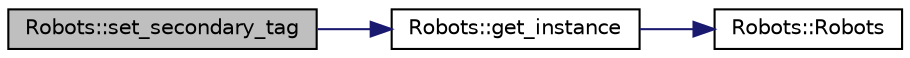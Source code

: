 digraph "Robots::set_secondary_tag"
{
 // INTERACTIVE_SVG=YES
  edge [fontname="Helvetica",fontsize="10",labelfontname="Helvetica",labelfontsize="10"];
  node [fontname="Helvetica",fontsize="10",shape=record];
  rankdir="LR";
  Node561 [label="Robots::set_secondary_tag",height=0.2,width=0.4,color="black", fillcolor="grey75", style="filled", fontcolor="black"];
  Node561 -> Node562 [color="midnightblue",fontsize="10",style="solid",fontname="Helvetica"];
  Node562 [label="Robots::get_instance",height=0.2,width=0.4,color="black", fillcolor="white", style="filled",URL="$class_robots.html#a589bce74db5f34af384952d48435168f"];
  Node562 -> Node563 [color="midnightblue",fontsize="10",style="solid",fontname="Helvetica"];
  Node563 [label="Robots::Robots",height=0.2,width=0.4,color="black", fillcolor="white", style="filled",URL="$class_robots.html#aa2745a48ebd3e52b9a3020f6afbcb25d",tooltip="Initializes our arrays. "];
}
